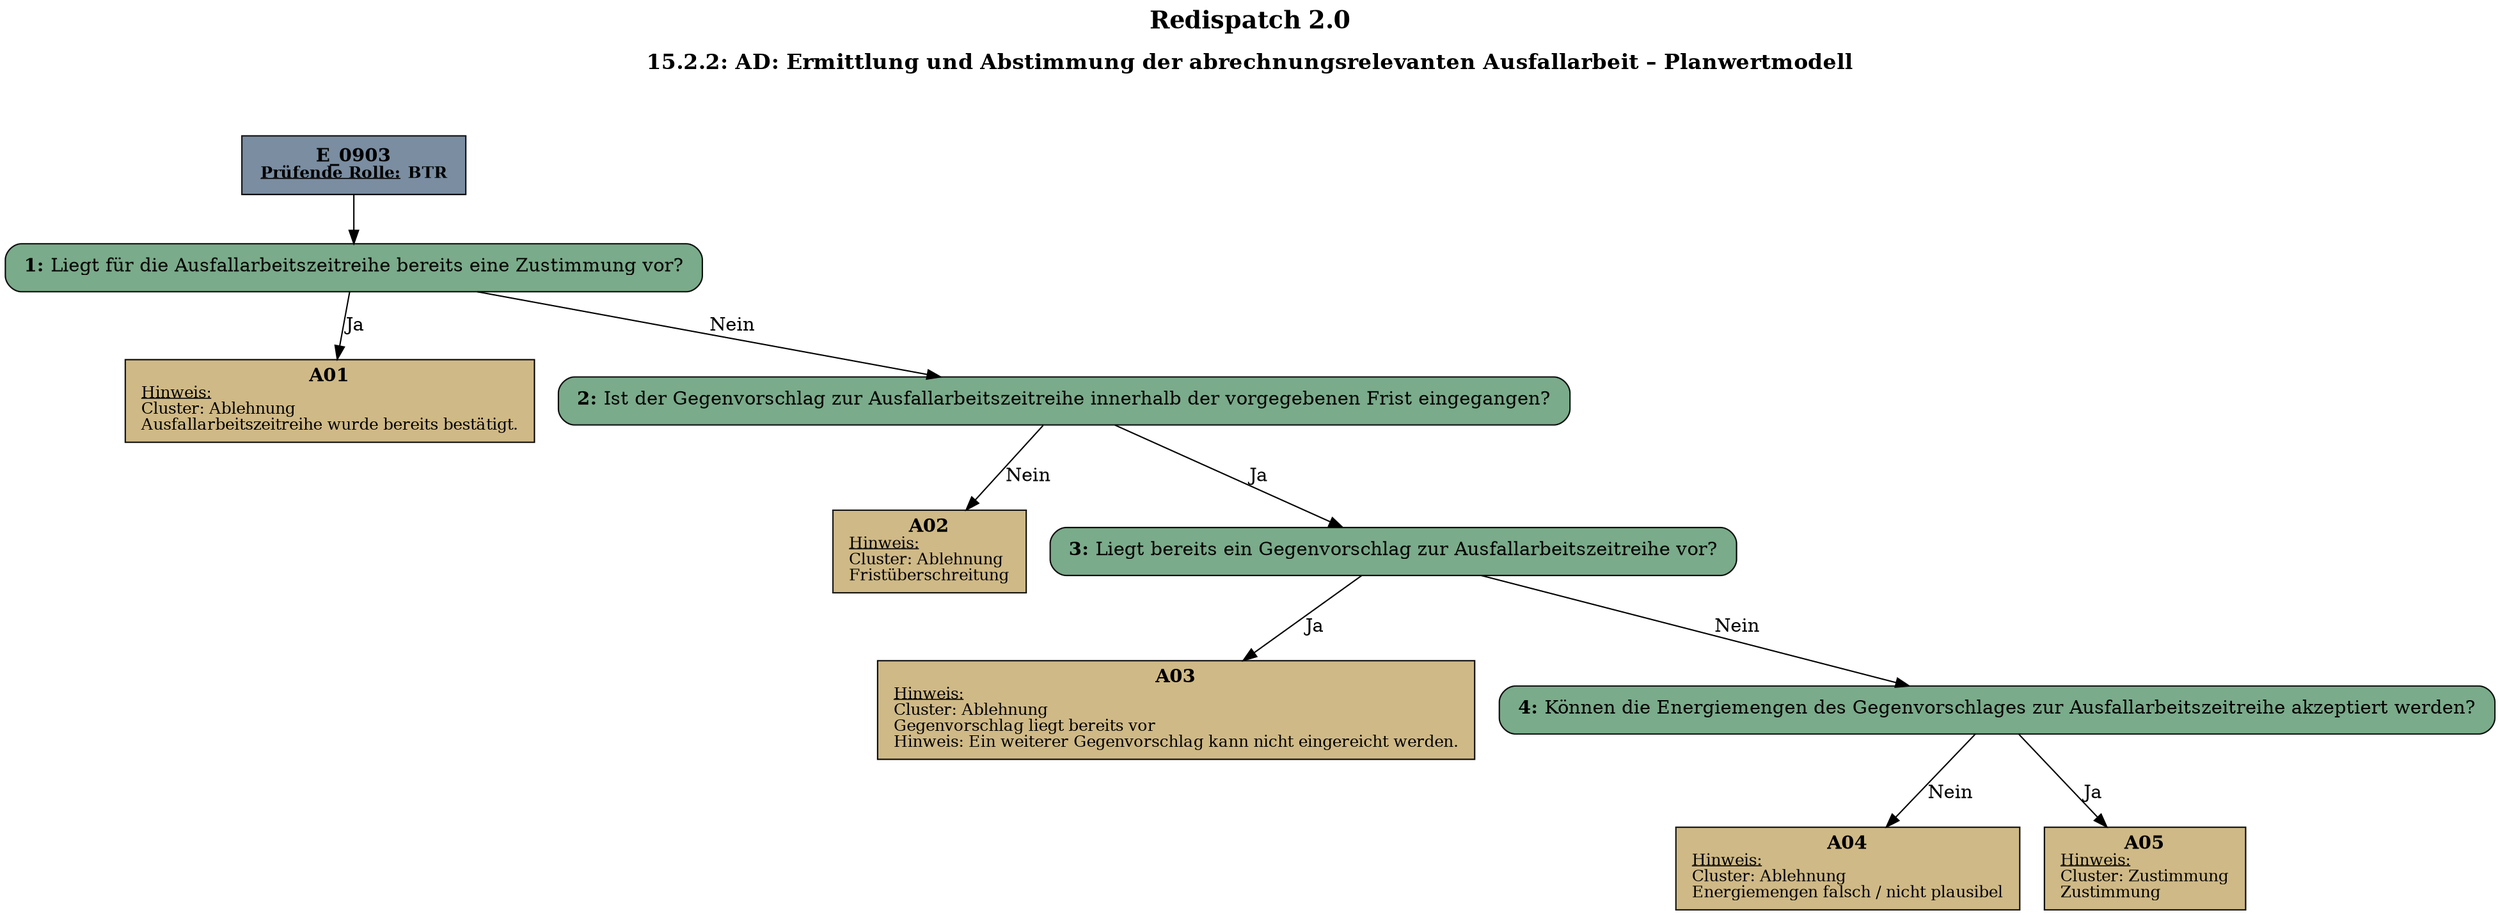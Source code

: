 digraph D {
    labelloc="t";
    label=<<B><FONT POINT-SIZE="18">Redispatch 2.0</FONT></B><BR/><BR/><B><FONT POINT-SIZE="16">15.2.2: AD: Ermittlung und Abstimmung der abrechnungsrelevanten Ausfallarbeit – Planwertmodell</FONT></B><BR/><BR/><BR/><BR/>>;
    "Start" [margin="0.2,0.12", shape=box, style=filled, fillcolor="#7a8da1", label=<<B>E_0903</B><BR align="center"/><FONT point-size="12"><B><U>Prüfende Rolle:</U> BTR</B></FONT><BR align="center"/>>];
    "1" [margin="0.2,0.12", shape=box, style="filled,rounded", fillcolor="#7aab8a", label=<<B>1: </B>Liegt für die Ausfallarbeitszeitreihe bereits eine Zustimmung vor?<BR align="left"/>>];
    "A01" [margin="0.17,0.08", shape=box, style=filled, fillcolor="#cfb986", label=<<B>A01</B><BR align="center"/><FONT point-size="12"><U>Hinweis:</U><BR align="left"/>Cluster: Ablehnung<BR align="left"/>Ausfallarbeitszeitreihe wurde bereits bestätigt.<BR align="left"/></FONT>>];
    "2" [margin="0.2,0.12", shape=box, style="filled,rounded", fillcolor="#7aab8a", label=<<B>2: </B>Ist der Gegenvorschlag zur Ausfallarbeitszeitreihe innerhalb der vorgegebenen Frist eingegangen?<BR align="left"/>>];
    "A02" [margin="0.17,0.08", shape=box, style=filled, fillcolor="#cfb986", label=<<B>A02</B><BR align="center"/><FONT point-size="12"><U>Hinweis:</U><BR align="left"/>Cluster: Ablehnung<BR align="left"/>Fristüberschreitung<BR align="left"/></FONT>>];
    "3" [margin="0.2,0.12", shape=box, style="filled,rounded", fillcolor="#7aab8a", label=<<B>3: </B>Liegt bereits ein Gegenvorschlag zur Ausfallarbeitszeitreihe vor?<BR align="left"/>>];
    "A03" [margin="0.17,0.08", shape=box, style=filled, fillcolor="#cfb986", label=<<B>A03</B><BR align="center"/><FONT point-size="12"><U>Hinweis:</U><BR align="left"/>Cluster: Ablehnung<BR align="left"/>Gegenvorschlag liegt bereits vor<BR align="left"/>Hinweis: Ein weiterer Gegenvorschlag kann nicht eingereicht werden.<BR align="left"/></FONT>>];
    "4" [margin="0.2,0.12", shape=box, style="filled,rounded", fillcolor="#7aab8a", label=<<B>4: </B>Können die Energiemengen des Gegenvorschlages zur Ausfallarbeitszeitreihe akzeptiert werden?<BR align="left"/>>];
    "A04" [margin="0.17,0.08", shape=box, style=filled, fillcolor="#cfb986", label=<<B>A04</B><BR align="center"/><FONT point-size="12"><U>Hinweis:</U><BR align="left"/>Cluster: Ablehnung<BR align="left"/>Energiemengen falsch / nicht plausibel<BR align="left"/></FONT>>];
    "A05" [margin="0.17,0.08", shape=box, style=filled, fillcolor="#cfb986", label=<<B>A05</B><BR align="center"/><FONT point-size="12"><U>Hinweis:</U><BR align="left"/>Cluster: Zustimmung<BR align="left"/>Zustimmung<BR align="left"/></FONT>>];

    "Start" -> "1";
    "1" -> "A01" [label="Ja"];
    "1" -> "2" [label="Nein"];
    "2" -> "A02" [label="Nein"];
    "2" -> "3" [label="Ja"];
    "3" -> "A03" [label="Ja"];
    "3" -> "4" [label="Nein"];
    "4" -> "A04" [label="Nein"];
    "4" -> "A05" [label="Ja"];

    bgcolor="transparent";
}